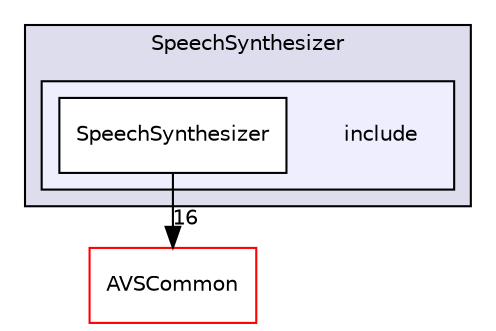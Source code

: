 digraph "/workplace/avs-device-sdk/CapabilityAgents/SpeechSynthesizer/include" {
  compound=true
  node [ fontsize="10", fontname="Helvetica"];
  edge [ labelfontsize="10", labelfontname="Helvetica"];
  subgraph clusterdir_097c79eef3239c0772ccd3b4f7a59e99 {
    graph [ bgcolor="#ddddee", pencolor="black", label="SpeechSynthesizer" fontname="Helvetica", fontsize="10", URL="dir_097c79eef3239c0772ccd3b4f7a59e99.html"]
  subgraph clusterdir_6e2730d153b793e6456d6b6cc64aaf73 {
    graph [ bgcolor="#eeeeff", pencolor="black", label="" URL="dir_6e2730d153b793e6456d6b6cc64aaf73.html"];
    dir_6e2730d153b793e6456d6b6cc64aaf73 [shape=plaintext label="include"];
    dir_a90f42b18fd0de782ffa29d6415f38bd [shape=box label="SpeechSynthesizer" color="black" fillcolor="white" style="filled" URL="dir_a90f42b18fd0de782ffa29d6415f38bd.html"];
  }
  }
  dir_13e65effb2bde530b17b3d5eefcd0266 [shape=box label="AVSCommon" fillcolor="white" style="filled" color="red" URL="dir_13e65effb2bde530b17b3d5eefcd0266.html"];
  dir_a90f42b18fd0de782ffa29d6415f38bd->dir_13e65effb2bde530b17b3d5eefcd0266 [headlabel="16", labeldistance=1.5 headhref="dir_000196_000015.html"];
}
